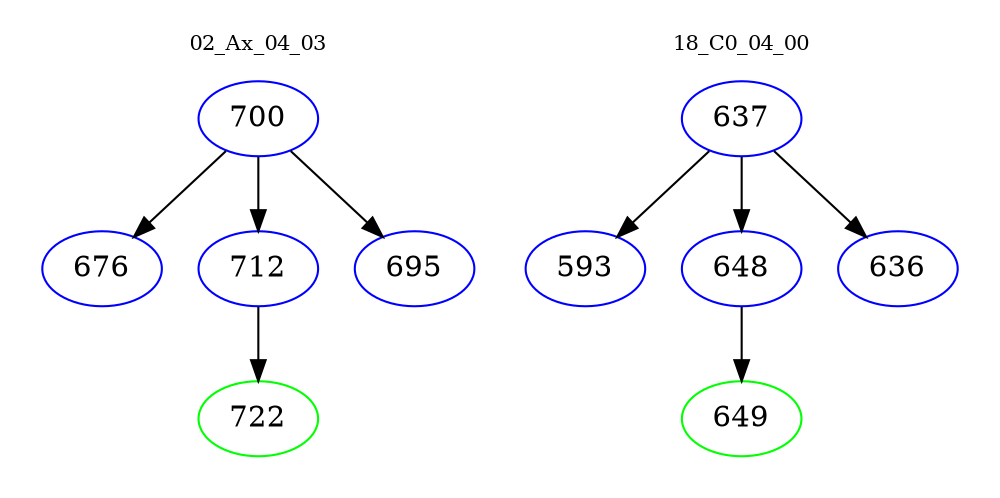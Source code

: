 digraph{
subgraph cluster_0 {
color = white
label = "02_Ax_04_03";
fontsize=10;
T0_700 [label="700", color="blue"]
T0_700 -> T0_676 [color="black"]
T0_676 [label="676", color="blue"]
T0_700 -> T0_712 [color="black"]
T0_712 [label="712", color="blue"]
T0_712 -> T0_722 [color="black"]
T0_722 [label="722", color="green"]
T0_700 -> T0_695 [color="black"]
T0_695 [label="695", color="blue"]
}
subgraph cluster_1 {
color = white
label = "18_C0_04_00";
fontsize=10;
T1_637 [label="637", color="blue"]
T1_637 -> T1_593 [color="black"]
T1_593 [label="593", color="blue"]
T1_637 -> T1_648 [color="black"]
T1_648 [label="648", color="blue"]
T1_648 -> T1_649 [color="black"]
T1_649 [label="649", color="green"]
T1_637 -> T1_636 [color="black"]
T1_636 [label="636", color="blue"]
}
}
